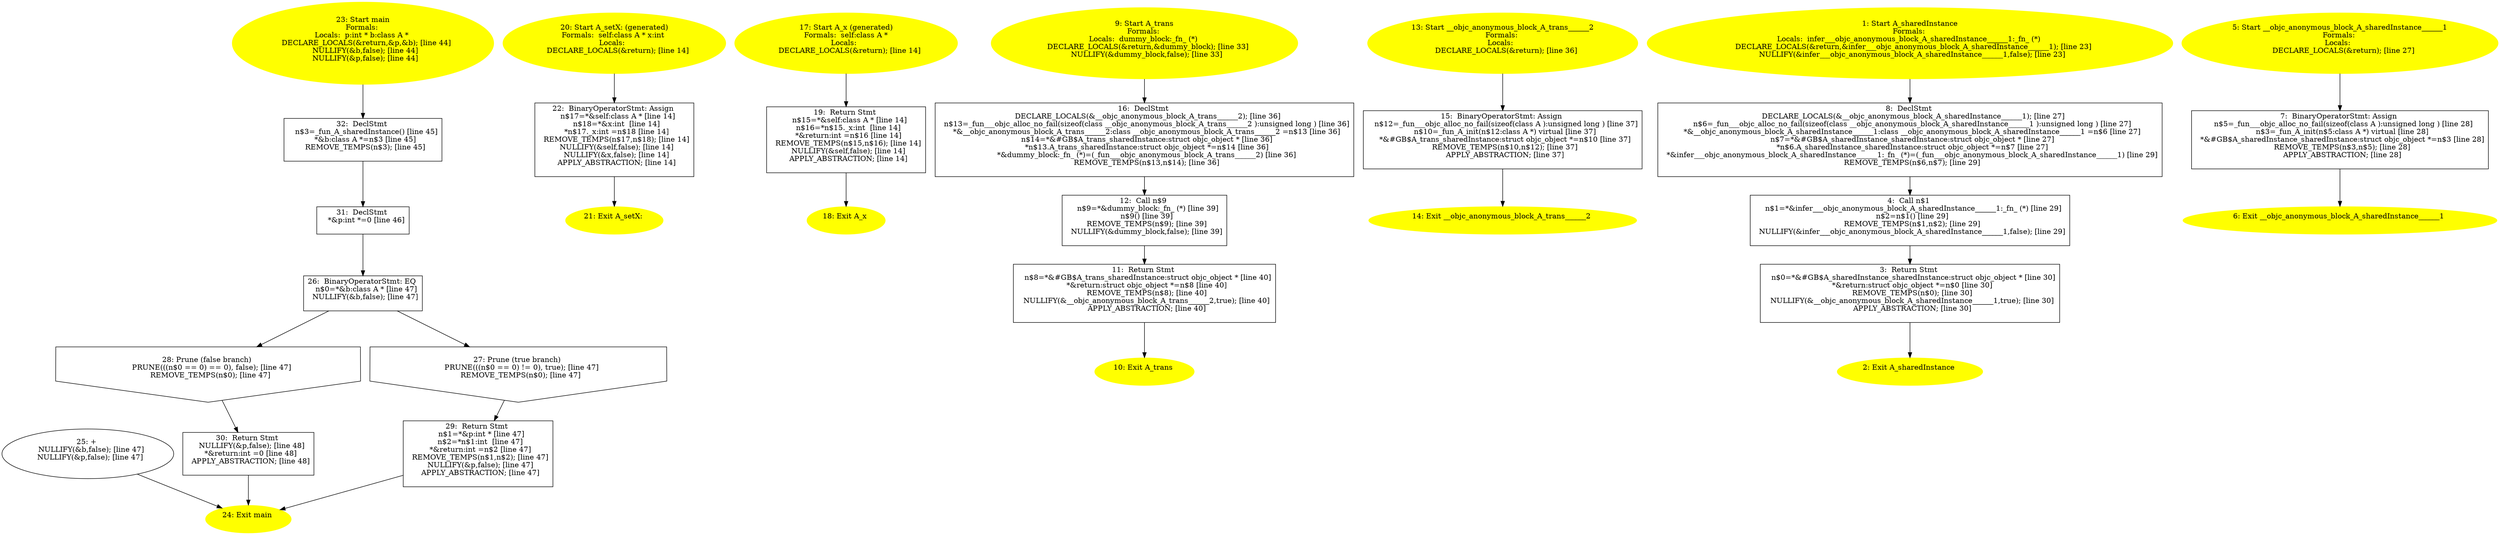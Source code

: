 digraph iCFG {
32 [label="32:  DeclStmt \n   n$3=_fun_A_sharedInstance() [line 45]\n  *&b:class A *=n$3 [line 45]\n  REMOVE_TEMPS(n$3); [line 45]\n " shape="box"]
	

	 32 -> 31 ;
31 [label="31:  DeclStmt \n   *&p:int *=0 [line 46]\n " shape="box"]
	

	 31 -> 26 ;
30 [label="30:  Return Stmt \n   NULLIFY(&p,false); [line 48]\n  *&return:int =0 [line 48]\n  APPLY_ABSTRACTION; [line 48]\n " shape="box"]
	

	 30 -> 24 ;
29 [label="29:  Return Stmt \n   n$1=*&p:int * [line 47]\n  n$2=*n$1:int  [line 47]\n  *&return:int =n$2 [line 47]\n  REMOVE_TEMPS(n$1,n$2); [line 47]\n  NULLIFY(&p,false); [line 47]\n  APPLY_ABSTRACTION; [line 47]\n " shape="box"]
	

	 29 -> 24 ;
28 [label="28: Prune (false branch) \n   PRUNE(((n$0 == 0) == 0), false); [line 47]\n  REMOVE_TEMPS(n$0); [line 47]\n " shape="invhouse"]
	

	 28 -> 30 ;
27 [label="27: Prune (true branch) \n   PRUNE(((n$0 == 0) != 0), true); [line 47]\n  REMOVE_TEMPS(n$0); [line 47]\n " shape="invhouse"]
	

	 27 -> 29 ;
26 [label="26:  BinaryOperatorStmt: EQ \n   n$0=*&b:class A * [line 47]\n  NULLIFY(&b,false); [line 47]\n " shape="box"]
	

	 26 -> 27 ;
	 26 -> 28 ;
25 [label="25: + \n   NULLIFY(&b,false); [line 47]\n  NULLIFY(&p,false); [line 47]\n " ]
	

	 25 -> 24 ;
24 [label="24: Exit main \n  " color=yellow style=filled]
	

23 [label="23: Start main\nFormals: \nLocals:  p:int * b:class A * \n   DECLARE_LOCALS(&return,&p,&b); [line 44]\n  NULLIFY(&b,false); [line 44]\n  NULLIFY(&p,false); [line 44]\n " color=yellow style=filled]
	

	 23 -> 32 ;
22 [label="22:  BinaryOperatorStmt: Assign \n   n$17=*&self:class A * [line 14]\n  n$18=*&x:int  [line 14]\n  *n$17._x:int =n$18 [line 14]\n  REMOVE_TEMPS(n$17,n$18); [line 14]\n  NULLIFY(&self,false); [line 14]\n  NULLIFY(&x,false); [line 14]\n  APPLY_ABSTRACTION; [line 14]\n " shape="box"]
	

	 22 -> 21 ;
21 [label="21: Exit A_setX: \n  " color=yellow style=filled]
	

20 [label="20: Start A_setX: (generated)\nFormals:  self:class A * x:int \nLocals:  \n   DECLARE_LOCALS(&return); [line 14]\n " color=yellow style=filled]
	

	 20 -> 22 ;
19 [label="19:  Return Stmt \n   n$15=*&self:class A * [line 14]\n  n$16=*n$15._x:int  [line 14]\n  *&return:int =n$16 [line 14]\n  REMOVE_TEMPS(n$15,n$16); [line 14]\n  NULLIFY(&self,false); [line 14]\n  APPLY_ABSTRACTION; [line 14]\n " shape="box"]
	

	 19 -> 18 ;
18 [label="18: Exit A_x \n  " color=yellow style=filled]
	

17 [label="17: Start A_x (generated)\nFormals:  self:class A *\nLocals:  \n   DECLARE_LOCALS(&return); [line 14]\n " color=yellow style=filled]
	

	 17 -> 19 ;
16 [label="16:  DeclStmt \n   DECLARE_LOCALS(&__objc_anonymous_block_A_trans______2); [line 36]\n  n$13=_fun___objc_alloc_no_fail(sizeof(class __objc_anonymous_block_A_trans______2 ):unsigned long ) [line 36]\n  *&__objc_anonymous_block_A_trans______2:class __objc_anonymous_block_A_trans______2 =n$13 [line 36]\n  n$14=*&#GB$A_trans_sharedInstance:struct objc_object * [line 36]\n  *n$13.A_trans_sharedInstance:struct objc_object *=n$14 [line 36]\n  *&dummy_block:_fn_ (*)=(_fun___objc_anonymous_block_A_trans______2) [line 36]\n  REMOVE_TEMPS(n$13,n$14); [line 36]\n " shape="box"]
	

	 16 -> 12 ;
15 [label="15:  BinaryOperatorStmt: Assign \n   n$12=_fun___objc_alloc_no_fail(sizeof(class A ):unsigned long ) [line 37]\n  n$10=_fun_A_init(n$12:class A *) virtual [line 37]\n  *&#GB$A_trans_sharedInstance:struct objc_object *=n$10 [line 37]\n  REMOVE_TEMPS(n$10,n$12); [line 37]\n  APPLY_ABSTRACTION; [line 37]\n " shape="box"]
	

	 15 -> 14 ;
14 [label="14: Exit __objc_anonymous_block_A_trans______2 \n  " color=yellow style=filled]
	

13 [label="13: Start __objc_anonymous_block_A_trans______2\nFormals: \nLocals:  \n   DECLARE_LOCALS(&return); [line 36]\n " color=yellow style=filled]
	

	 13 -> 15 ;
12 [label="12:  Call n$9 \n   n$9=*&dummy_block:_fn_ (*) [line 39]\n  n$9() [line 39]\n  REMOVE_TEMPS(n$9); [line 39]\n  NULLIFY(&dummy_block,false); [line 39]\n " shape="box"]
	

	 12 -> 11 ;
11 [label="11:  Return Stmt \n   n$8=*&#GB$A_trans_sharedInstance:struct objc_object * [line 40]\n  *&return:struct objc_object *=n$8 [line 40]\n  REMOVE_TEMPS(n$8); [line 40]\n  NULLIFY(&__objc_anonymous_block_A_trans______2,true); [line 40]\n  APPLY_ABSTRACTION; [line 40]\n " shape="box"]
	

	 11 -> 10 ;
10 [label="10: Exit A_trans \n  " color=yellow style=filled]
	

9 [label="9: Start A_trans\nFormals: \nLocals:  dummy_block:_fn_ (*) \n   DECLARE_LOCALS(&return,&dummy_block); [line 33]\n  NULLIFY(&dummy_block,false); [line 33]\n " color=yellow style=filled]
	

	 9 -> 16 ;
8 [label="8:  DeclStmt \n   DECLARE_LOCALS(&__objc_anonymous_block_A_sharedInstance______1); [line 27]\n  n$6=_fun___objc_alloc_no_fail(sizeof(class __objc_anonymous_block_A_sharedInstance______1 ):unsigned long ) [line 27]\n  *&__objc_anonymous_block_A_sharedInstance______1:class __objc_anonymous_block_A_sharedInstance______1 =n$6 [line 27]\n  n$7=*&#GB$A_sharedInstance_sharedInstance:struct objc_object * [line 27]\n  *n$6.A_sharedInstance_sharedInstance:struct objc_object *=n$7 [line 27]\n  *&infer___objc_anonymous_block_A_sharedInstance______1:_fn_ (*)=(_fun___objc_anonymous_block_A_sharedInstance______1) [line 29]\n  REMOVE_TEMPS(n$6,n$7); [line 29]\n " shape="box"]
	

	 8 -> 4 ;
7 [label="7:  BinaryOperatorStmt: Assign \n   n$5=_fun___objc_alloc_no_fail(sizeof(class A ):unsigned long ) [line 28]\n  n$3=_fun_A_init(n$5:class A *) virtual [line 28]\n  *&#GB$A_sharedInstance_sharedInstance:struct objc_object *=n$3 [line 28]\n  REMOVE_TEMPS(n$3,n$5); [line 28]\n  APPLY_ABSTRACTION; [line 28]\n " shape="box"]
	

	 7 -> 6 ;
6 [label="6: Exit __objc_anonymous_block_A_sharedInstance______1 \n  " color=yellow style=filled]
	

5 [label="5: Start __objc_anonymous_block_A_sharedInstance______1\nFormals: \nLocals:  \n   DECLARE_LOCALS(&return); [line 27]\n " color=yellow style=filled]
	

	 5 -> 7 ;
4 [label="4:  Call n$1 \n   n$1=*&infer___objc_anonymous_block_A_sharedInstance______1:_fn_ (*) [line 29]\n  n$2=n$1() [line 29]\n  REMOVE_TEMPS(n$1,n$2); [line 29]\n  NULLIFY(&infer___objc_anonymous_block_A_sharedInstance______1,false); [line 29]\n " shape="box"]
	

	 4 -> 3 ;
3 [label="3:  Return Stmt \n   n$0=*&#GB$A_sharedInstance_sharedInstance:struct objc_object * [line 30]\n  *&return:struct objc_object *=n$0 [line 30]\n  REMOVE_TEMPS(n$0); [line 30]\n  NULLIFY(&__objc_anonymous_block_A_sharedInstance______1,true); [line 30]\n  APPLY_ABSTRACTION; [line 30]\n " shape="box"]
	

	 3 -> 2 ;
2 [label="2: Exit A_sharedInstance \n  " color=yellow style=filled]
	

1 [label="1: Start A_sharedInstance\nFormals: \nLocals:  infer___objc_anonymous_block_A_sharedInstance______1:_fn_ (*) \n   DECLARE_LOCALS(&return,&infer___objc_anonymous_block_A_sharedInstance______1); [line 23]\n  NULLIFY(&infer___objc_anonymous_block_A_sharedInstance______1,false); [line 23]\n " color=yellow style=filled]
	

	 1 -> 8 ;
}
